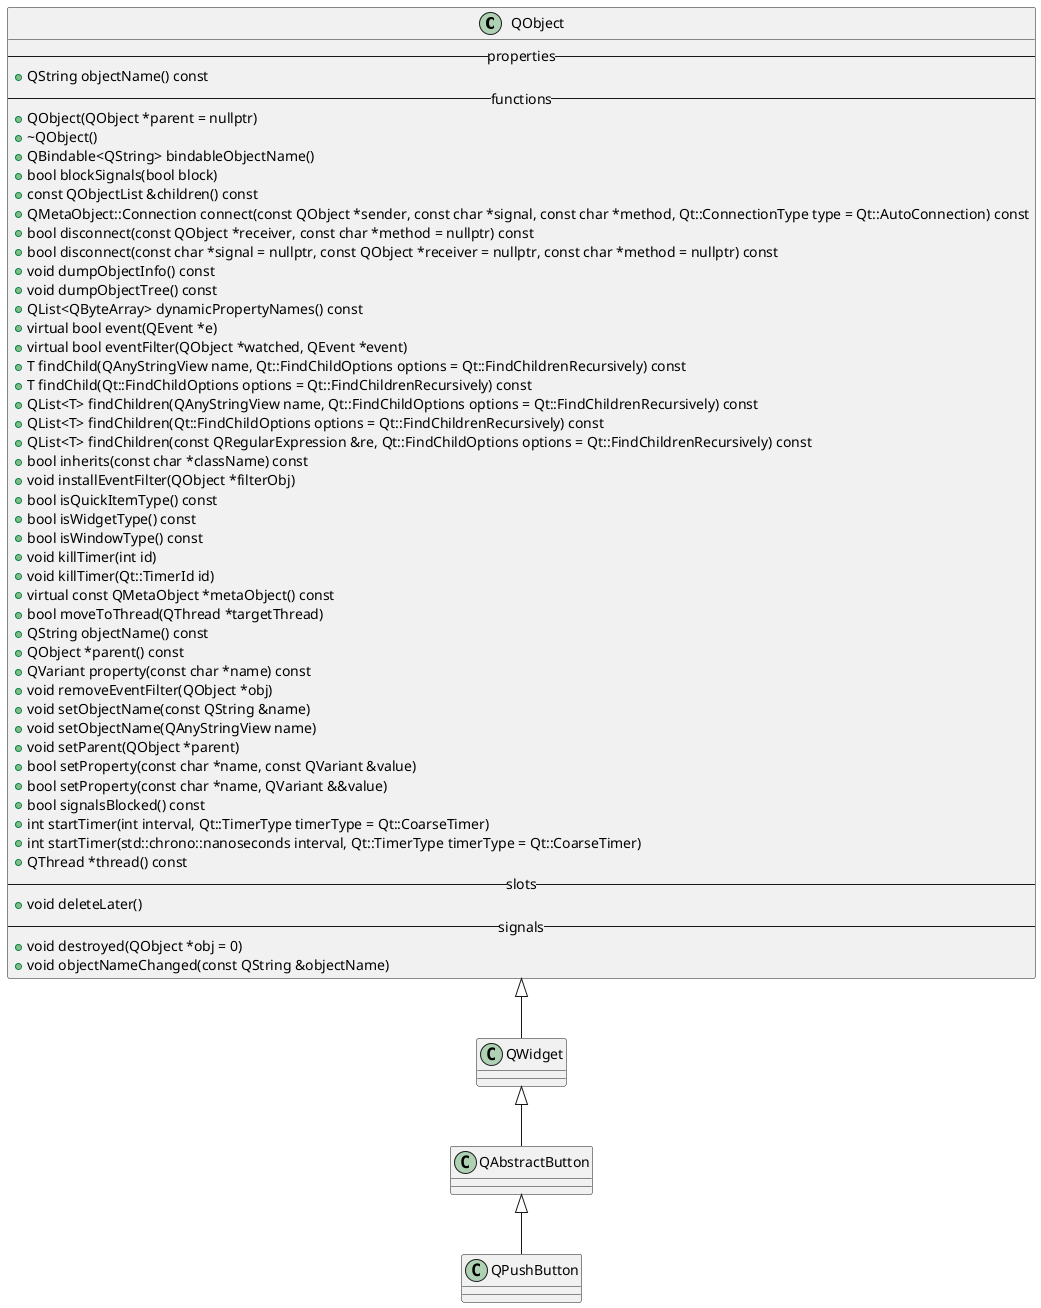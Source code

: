 @startuml class_diagram

class QObject {
    -- properties --
    +QString objectName() const
    -- functions --
    +QObject(QObject *parent = nullptr)
    +~QObject()
    +QBindable<QString> bindableObjectName()
    +bool blockSignals(bool block)
    +const QObjectList &children() const
    +QMetaObject::Connection connect(const QObject *sender, const char *signal, const char *method, Qt::ConnectionType type = Qt::AutoConnection) const
    +bool disconnect(const QObject *receiver, const char *method = nullptr) const
    +bool disconnect(const char *signal = nullptr, const QObject *receiver = nullptr, const char *method = nullptr) const
    +void dumpObjectInfo() const
    +void dumpObjectTree() const
    +QList<QByteArray> dynamicPropertyNames() const
    +virtual bool event(QEvent *e)
    +virtual bool eventFilter(QObject *watched, QEvent *event)
    +T findChild(QAnyStringView name, Qt::FindChildOptions options = Qt::FindChildrenRecursively) const
    +T findChild(Qt::FindChildOptions options = Qt::FindChildrenRecursively) const
    +QList<T> findChildren(QAnyStringView name, Qt::FindChildOptions options = Qt::FindChildrenRecursively) const
    +QList<T> findChildren(Qt::FindChildOptions options = Qt::FindChildrenRecursively) const
    +QList<T> findChildren(const QRegularExpression &re, Qt::FindChildOptions options = Qt::FindChildrenRecursively) const
    +bool inherits(const char *className) const
    +void installEventFilter(QObject *filterObj)
    +bool isQuickItemType() const
    +bool isWidgetType() const
    +bool isWindowType() const
    +void killTimer(int id)
    +void killTimer(Qt::TimerId id)
    +virtual const QMetaObject *metaObject() const
    +bool moveToThread(QThread *targetThread)
    +QString objectName() const
    +QObject *parent() const
    +QVariant property(const char *name) const
    +void removeEventFilter(QObject *obj)
    +void setObjectName(const QString &name)
    +void setObjectName(QAnyStringView name)
    +void setParent(QObject *parent)
    +bool setProperty(const char *name, const QVariant &value)
    +bool setProperty(const char *name, QVariant &&value)
    +bool signalsBlocked() const
    +int startTimer(int interval, Qt::TimerType timerType = Qt::CoarseTimer)
    +int startTimer(std::chrono::nanoseconds interval, Qt::TimerType timerType = Qt::CoarseTimer)
    +QThread *thread() const
    -- slots --
    +void deleteLater()
    -- signals --
    +void destroyed(QObject *obj = 0)
    +void objectNameChanged(const QString &objectName)
}

class QWidget
class QAbstractButton
class QPushButton

QObject <|-- QWidget
QWidget <|-- QAbstractButton
QAbstractButton <|-- QPushButton

@enduml